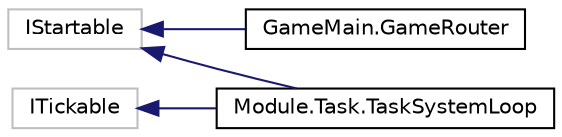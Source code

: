 digraph "クラス階層図"
{
 // LATEX_PDF_SIZE
  edge [fontname="Helvetica",fontsize="10",labelfontname="Helvetica",labelfontsize="10"];
  node [fontname="Helvetica",fontsize="10",shape=record];
  rankdir="LR";
  Node15 [label="IStartable",height=0.2,width=0.4,color="grey75", fillcolor="white", style="filled",tooltip=" "];
  Node15 -> Node0 [dir="back",color="midnightblue",fontsize="10",style="solid",fontname="Helvetica"];
  Node0 [label="GameMain.GameRouter",height=0.2,width=0.4,color="black", fillcolor="white", style="filled",URL="$classGameMain_1_1GameRouter.html",tooltip=" "];
  Node15 -> Node17 [dir="back",color="midnightblue",fontsize="10",style="solid",fontname="Helvetica"];
  Node17 [label="Module.Task.TaskSystemLoop",height=0.2,width=0.4,color="black", fillcolor="white", style="filled",URL="$classModule_1_1Task_1_1TaskSystemLoop.html",tooltip="タスクのゲームループを行うクラス"];
  Node23 [label="ITickable",height=0.2,width=0.4,color="grey75", fillcolor="white", style="filled",tooltip=" "];
  Node23 -> Node17 [dir="back",color="midnightblue",fontsize="10",style="solid",fontname="Helvetica"];
}
